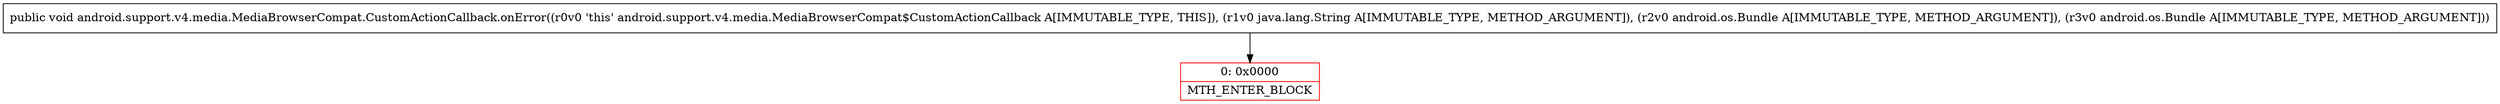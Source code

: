 digraph "CFG forandroid.support.v4.media.MediaBrowserCompat.CustomActionCallback.onError(Ljava\/lang\/String;Landroid\/os\/Bundle;Landroid\/os\/Bundle;)V" {
subgraph cluster_Region_1195176787 {
label = "R(0)";
node [shape=record,color=blue];
}
Node_0 [shape=record,color=red,label="{0\:\ 0x0000|MTH_ENTER_BLOCK\l}"];
MethodNode[shape=record,label="{public void android.support.v4.media.MediaBrowserCompat.CustomActionCallback.onError((r0v0 'this' android.support.v4.media.MediaBrowserCompat$CustomActionCallback A[IMMUTABLE_TYPE, THIS]), (r1v0 java.lang.String A[IMMUTABLE_TYPE, METHOD_ARGUMENT]), (r2v0 android.os.Bundle A[IMMUTABLE_TYPE, METHOD_ARGUMENT]), (r3v0 android.os.Bundle A[IMMUTABLE_TYPE, METHOD_ARGUMENT])) }"];
MethodNode -> Node_0;
}

